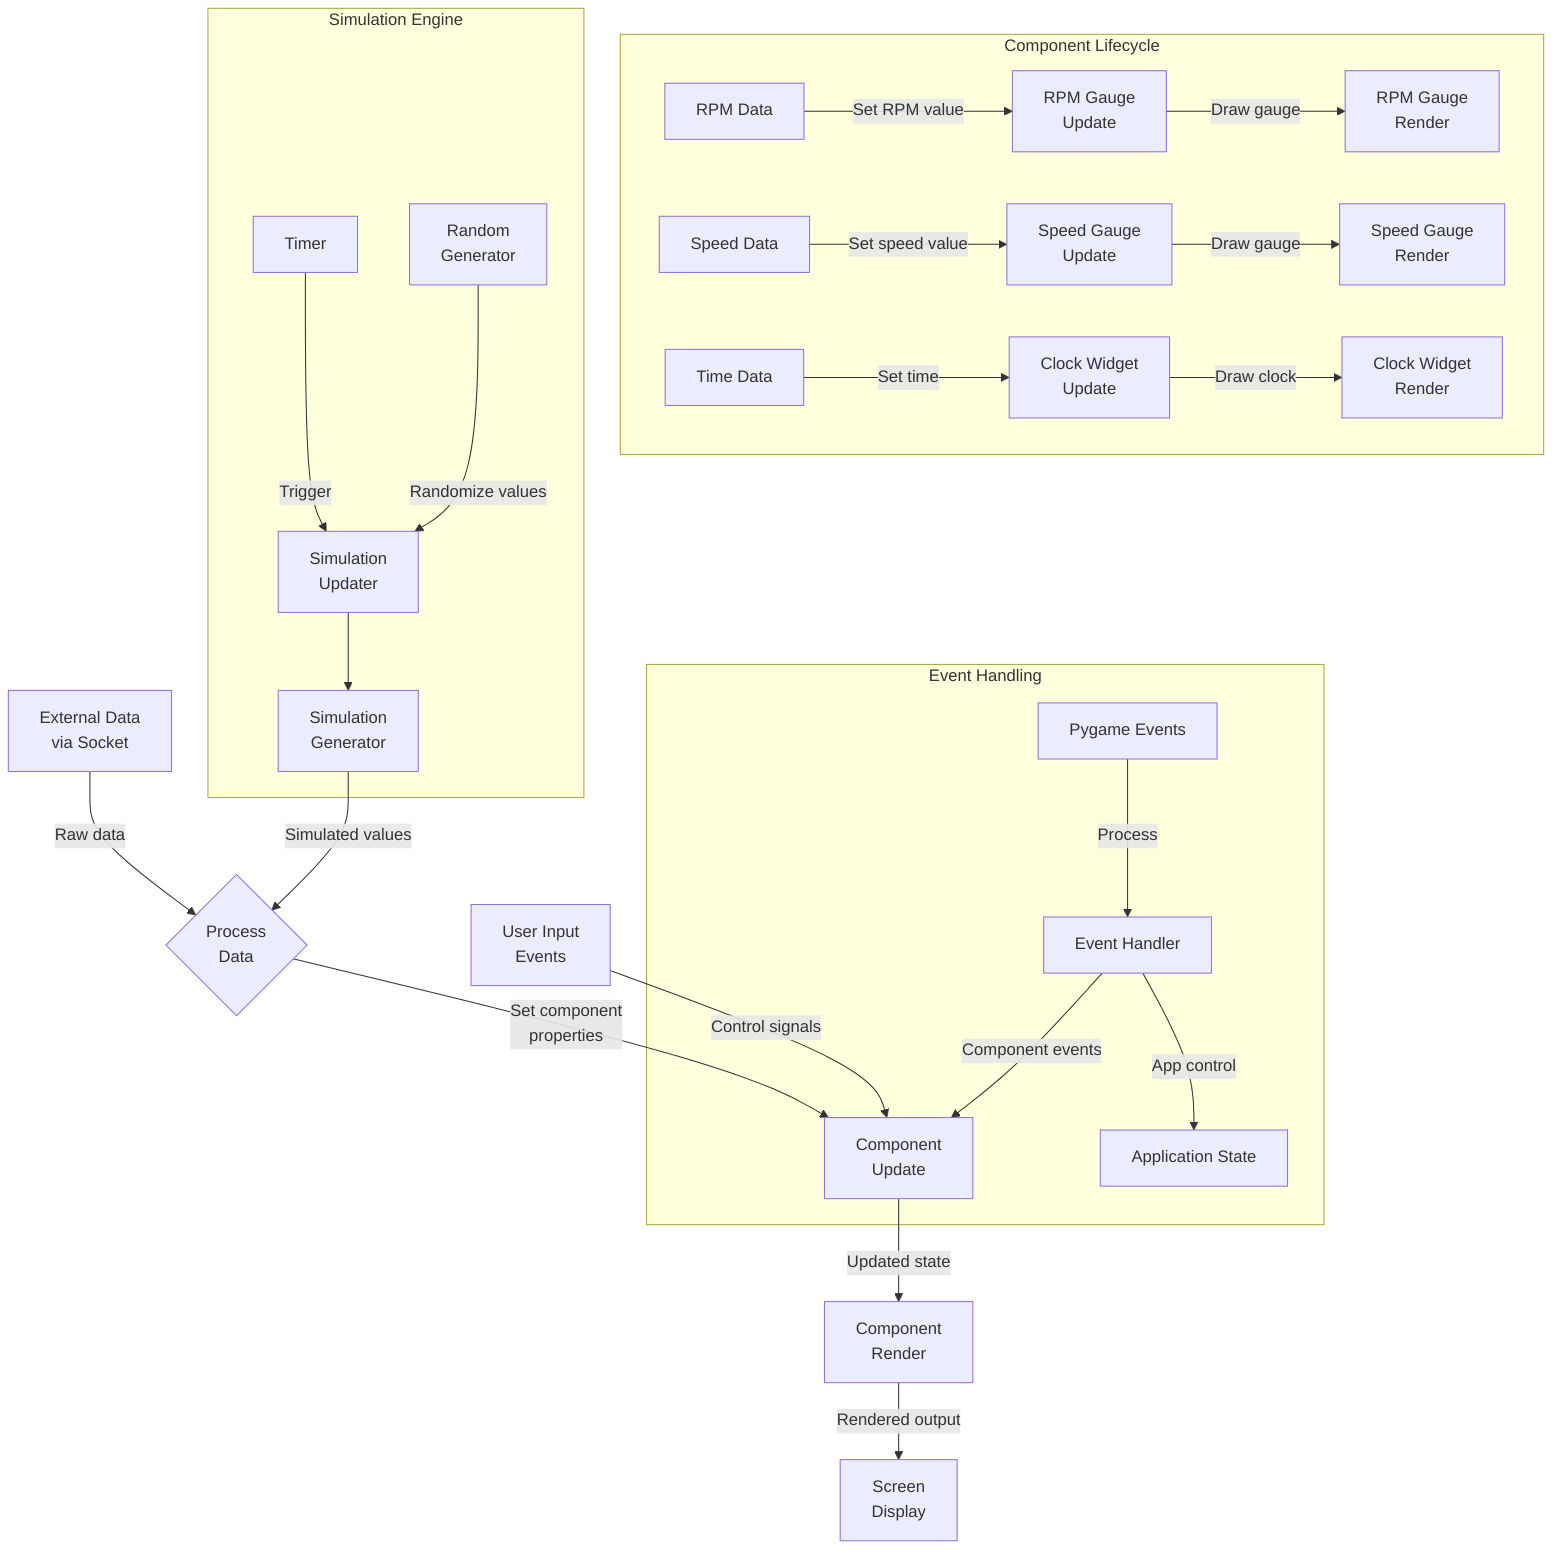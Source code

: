 flowchart TD
    %% Data sources
    ExtData[External Data\nvia Socket] --> |Raw data| ProcData{Process\nData}
    SimData[Simulation\nGenerator] --> |Simulated values| ProcData
    
    %% Component update and draw
    ProcData --> |Set component\nproperties| CompUpdate[Component\nUpdate]
    UserInput[User Input\nEvents] --> |Control signals| CompUpdate
    CompUpdate --> |Updated state| CompDraw[Component\nRender]
    CompDraw --> |Rendered output| Screen[Screen\nDisplay]
    
    %% Specific component examples
    subgraph Component Lifecycle
        RPMData[RPM Data] --> |Set RPM value| RPMGauge[RPM Gauge\nUpdate]
        RPMGauge --> |Draw gauge| RPMView[RPM Gauge\nRender]
        
        SpeedData[Speed Data] --> |Set speed value| SpeedGauge[Speed Gauge\nUpdate]
        SpeedGauge --> |Draw gauge| SpeedView[Speed Gauge\nRender]
        
        TimeData[Time Data] --> |Set time| ClockUpdate[Clock Widget\nUpdate]
        ClockUpdate --> |Draw clock| ClockView[Clock Widget\nRender]
    end
    
    %% Event handling
    subgraph Event Handling
        PygameEvent[Pygame Events] --> |Process| EventHandler[Event Handler]
        EventHandler --> |Component events| CompUpdate
        EventHandler --> |App control| AppState[Application State]
    end
    
    %% Simulation engine
    subgraph Simulation Engine
        SimTimer[Timer] --> |Trigger| SimUpdate[Simulation\nUpdater]
        SimRandom[Random\nGenerator] --> |Randomize values| SimUpdate
        SimUpdate --> SimData
    end